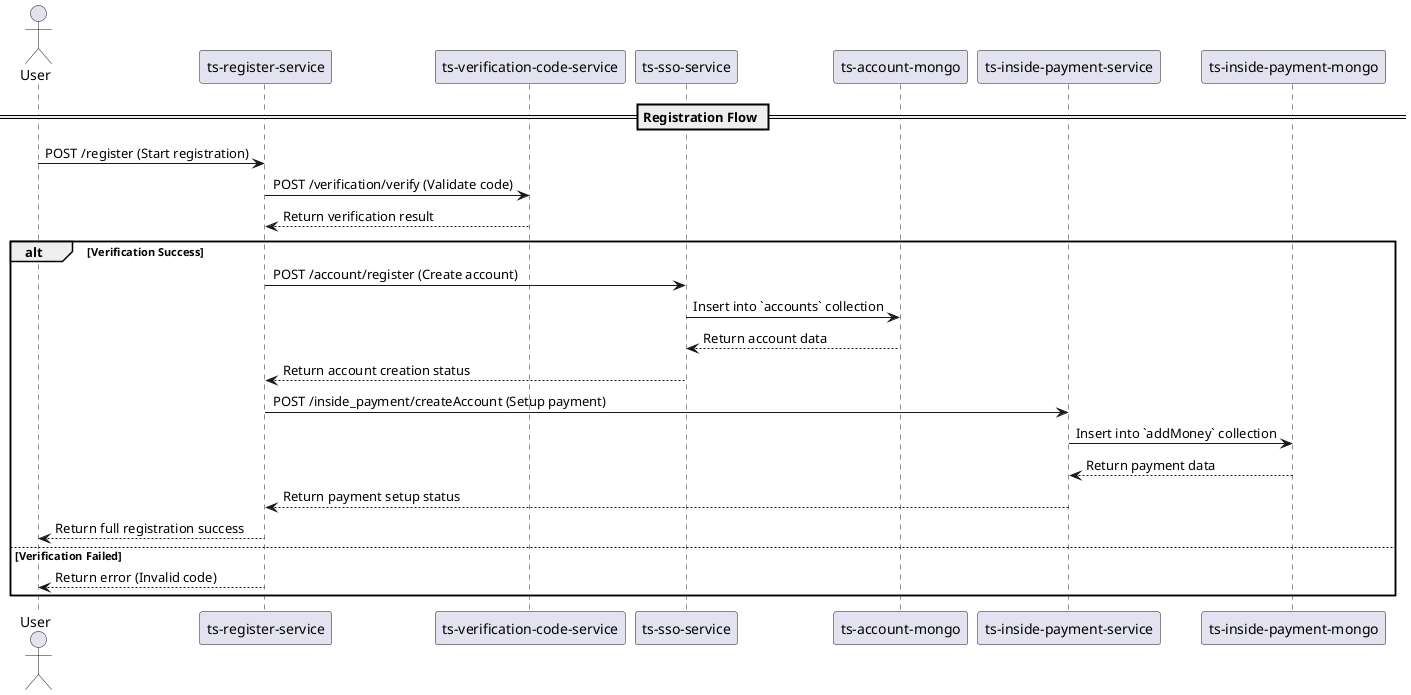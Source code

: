 @startuml
actor User
participant "ts-register-service" as RegisterService
participant "ts-verification-code-service" as VerificationService
participant "ts-sso-service" as SSOService
participant "ts-account-mongo" as AccountDB
participant "ts-inside-payment-service" as PaymentService
participant "ts-inside-payment-mongo" as PaymentDB

== Registration Flow ==

User -> RegisterService: POST /register (Start registration)
RegisterService -> VerificationService: POST /verification/verify (Validate code)
VerificationService --> RegisterService: Return verification result

alt Verification Success
  RegisterService -> SSOService: POST /account/register (Create account)
  SSOService -> AccountDB: Insert into `accounts` collection
  AccountDB --> SSOService: Return account data
  SSOService --> RegisterService: Return account creation status

  RegisterService -> PaymentService: POST /inside_payment/createAccount (Setup payment)
  PaymentService -> PaymentDB: Insert into `addMoney` collection
  PaymentDB --> PaymentService: Return payment data
  PaymentService --> RegisterService: Return payment setup status

  RegisterService --> User: Return full registration success
else Verification Failed
  RegisterService --> User: Return error (Invalid code)
end
@enduml